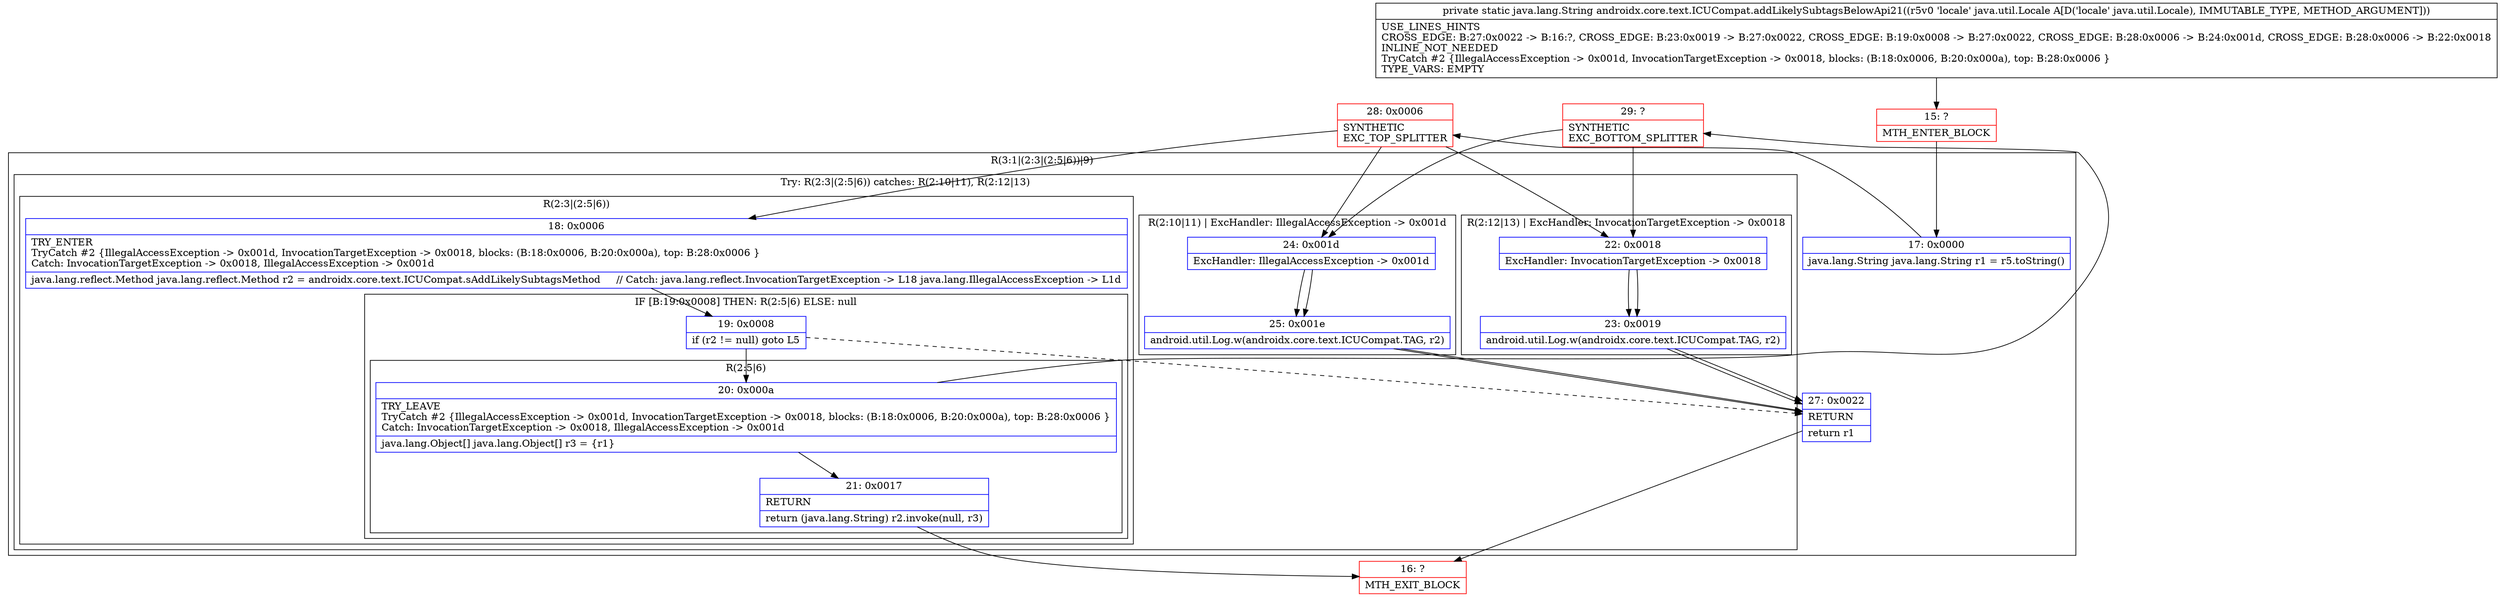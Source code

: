 digraph "CFG forandroidx.core.text.ICUCompat.addLikelySubtagsBelowApi21(Ljava\/util\/Locale;)Ljava\/lang\/String;" {
subgraph cluster_Region_148217386 {
label = "R(3:1|(2:3|(2:5|6))|9)";
node [shape=record,color=blue];
Node_17 [shape=record,label="{17\:\ 0x0000|java.lang.String java.lang.String r1 = r5.toString()\l}"];
subgraph cluster_TryCatchRegion_1238272648 {
label = "Try: R(2:3|(2:5|6)) catches: R(2:10|11), R(2:12|13)";
node [shape=record,color=blue];
subgraph cluster_Region_1234123516 {
label = "R(2:3|(2:5|6))";
node [shape=record,color=blue];
Node_18 [shape=record,label="{18\:\ 0x0006|TRY_ENTER\lTryCatch #2 \{IllegalAccessException \-\> 0x001d, InvocationTargetException \-\> 0x0018, blocks: (B:18:0x0006, B:20:0x000a), top: B:28:0x0006 \}\lCatch: InvocationTargetException \-\> 0x0018, IllegalAccessException \-\> 0x001d\l|java.lang.reflect.Method java.lang.reflect.Method r2 = androidx.core.text.ICUCompat.sAddLikelySubtagsMethod     \/\/ Catch: java.lang.reflect.InvocationTargetException \-\> L18 java.lang.IllegalAccessException \-\> L1d\l}"];
subgraph cluster_IfRegion_672195649 {
label = "IF [B:19:0x0008] THEN: R(2:5|6) ELSE: null";
node [shape=record,color=blue];
Node_19 [shape=record,label="{19\:\ 0x0008|if (r2 != null) goto L5\l}"];
subgraph cluster_Region_1278813332 {
label = "R(2:5|6)";
node [shape=record,color=blue];
Node_20 [shape=record,label="{20\:\ 0x000a|TRY_LEAVE\lTryCatch #2 \{IllegalAccessException \-\> 0x001d, InvocationTargetException \-\> 0x0018, blocks: (B:18:0x0006, B:20:0x000a), top: B:28:0x0006 \}\lCatch: InvocationTargetException \-\> 0x0018, IllegalAccessException \-\> 0x001d\l|java.lang.Object[] java.lang.Object[] r3 = \{r1\}\l}"];
Node_21 [shape=record,label="{21\:\ 0x0017|RETURN\l|return (java.lang.String) r2.invoke(null, r3)\l}"];
}
}
}
subgraph cluster_Region_444322347 {
label = "R(2:10|11) | ExcHandler: IllegalAccessException \-\> 0x001d\l";
node [shape=record,color=blue];
Node_24 [shape=record,label="{24\:\ 0x001d|ExcHandler: IllegalAccessException \-\> 0x001d\l}"];
Node_25 [shape=record,label="{25\:\ 0x001e|android.util.Log.w(androidx.core.text.ICUCompat.TAG, r2)\l}"];
}
subgraph cluster_Region_392331484 {
label = "R(2:12|13) | ExcHandler: InvocationTargetException \-\> 0x0018\l";
node [shape=record,color=blue];
Node_22 [shape=record,label="{22\:\ 0x0018|ExcHandler: InvocationTargetException \-\> 0x0018\l}"];
Node_23 [shape=record,label="{23\:\ 0x0019|android.util.Log.w(androidx.core.text.ICUCompat.TAG, r2)\l}"];
}
}
Node_27 [shape=record,label="{27\:\ 0x0022|RETURN\l|return r1\l}"];
}
subgraph cluster_Region_444322347 {
label = "R(2:10|11) | ExcHandler: IllegalAccessException \-\> 0x001d\l";
node [shape=record,color=blue];
Node_24 [shape=record,label="{24\:\ 0x001d|ExcHandler: IllegalAccessException \-\> 0x001d\l}"];
Node_25 [shape=record,label="{25\:\ 0x001e|android.util.Log.w(androidx.core.text.ICUCompat.TAG, r2)\l}"];
}
subgraph cluster_Region_392331484 {
label = "R(2:12|13) | ExcHandler: InvocationTargetException \-\> 0x0018\l";
node [shape=record,color=blue];
Node_22 [shape=record,label="{22\:\ 0x0018|ExcHandler: InvocationTargetException \-\> 0x0018\l}"];
Node_23 [shape=record,label="{23\:\ 0x0019|android.util.Log.w(androidx.core.text.ICUCompat.TAG, r2)\l}"];
}
Node_15 [shape=record,color=red,label="{15\:\ ?|MTH_ENTER_BLOCK\l}"];
Node_28 [shape=record,color=red,label="{28\:\ 0x0006|SYNTHETIC\lEXC_TOP_SPLITTER\l}"];
Node_16 [shape=record,color=red,label="{16\:\ ?|MTH_EXIT_BLOCK\l}"];
Node_29 [shape=record,color=red,label="{29\:\ ?|SYNTHETIC\lEXC_BOTTOM_SPLITTER\l}"];
MethodNode[shape=record,label="{private static java.lang.String androidx.core.text.ICUCompat.addLikelySubtagsBelowApi21((r5v0 'locale' java.util.Locale A[D('locale' java.util.Locale), IMMUTABLE_TYPE, METHOD_ARGUMENT]))  | USE_LINES_HINTS\lCROSS_EDGE: B:27:0x0022 \-\> B:16:?, CROSS_EDGE: B:23:0x0019 \-\> B:27:0x0022, CROSS_EDGE: B:19:0x0008 \-\> B:27:0x0022, CROSS_EDGE: B:28:0x0006 \-\> B:24:0x001d, CROSS_EDGE: B:28:0x0006 \-\> B:22:0x0018\lINLINE_NOT_NEEDED\lTryCatch #2 \{IllegalAccessException \-\> 0x001d, InvocationTargetException \-\> 0x0018, blocks: (B:18:0x0006, B:20:0x000a), top: B:28:0x0006 \}\lTYPE_VARS: EMPTY\l}"];
MethodNode -> Node_15;Node_17 -> Node_28;
Node_18 -> Node_19;
Node_19 -> Node_20;
Node_19 -> Node_27[style=dashed];
Node_20 -> Node_21;
Node_20 -> Node_29;
Node_21 -> Node_16;
Node_24 -> Node_25;
Node_25 -> Node_27;
Node_22 -> Node_23;
Node_23 -> Node_27;
Node_27 -> Node_16;
Node_24 -> Node_25;
Node_25 -> Node_27;
Node_22 -> Node_23;
Node_23 -> Node_27;
Node_15 -> Node_17;
Node_28 -> Node_18;
Node_28 -> Node_24;
Node_28 -> Node_22;
Node_29 -> Node_24;
Node_29 -> Node_22;
}

